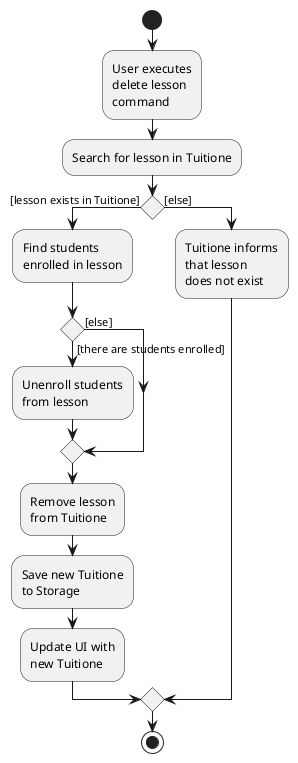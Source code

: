 @startuml
start
:User executes
delete lesson
command;

'Since the beta syntax does not support placing the condition outside the
'diamond we place it as the true branch instead.

:Search for lesson in Tuitione;

if () then ([lesson exists in Tuitione])

    :Find students
    enrolled in lesson;
    
    if () then ([there are students enrolled])
        :Unenroll students
        from lesson;

    else ([else])
        
    endif
    
    :Remove lesson
    from Tuitione;

    :Save new Tuitione
    to Storage;
    
    :Update UI with
    new Tuitione;

else ([else])

    :Tuitione informs
    that lesson
    does not exist;

endif

stop
@enduml
